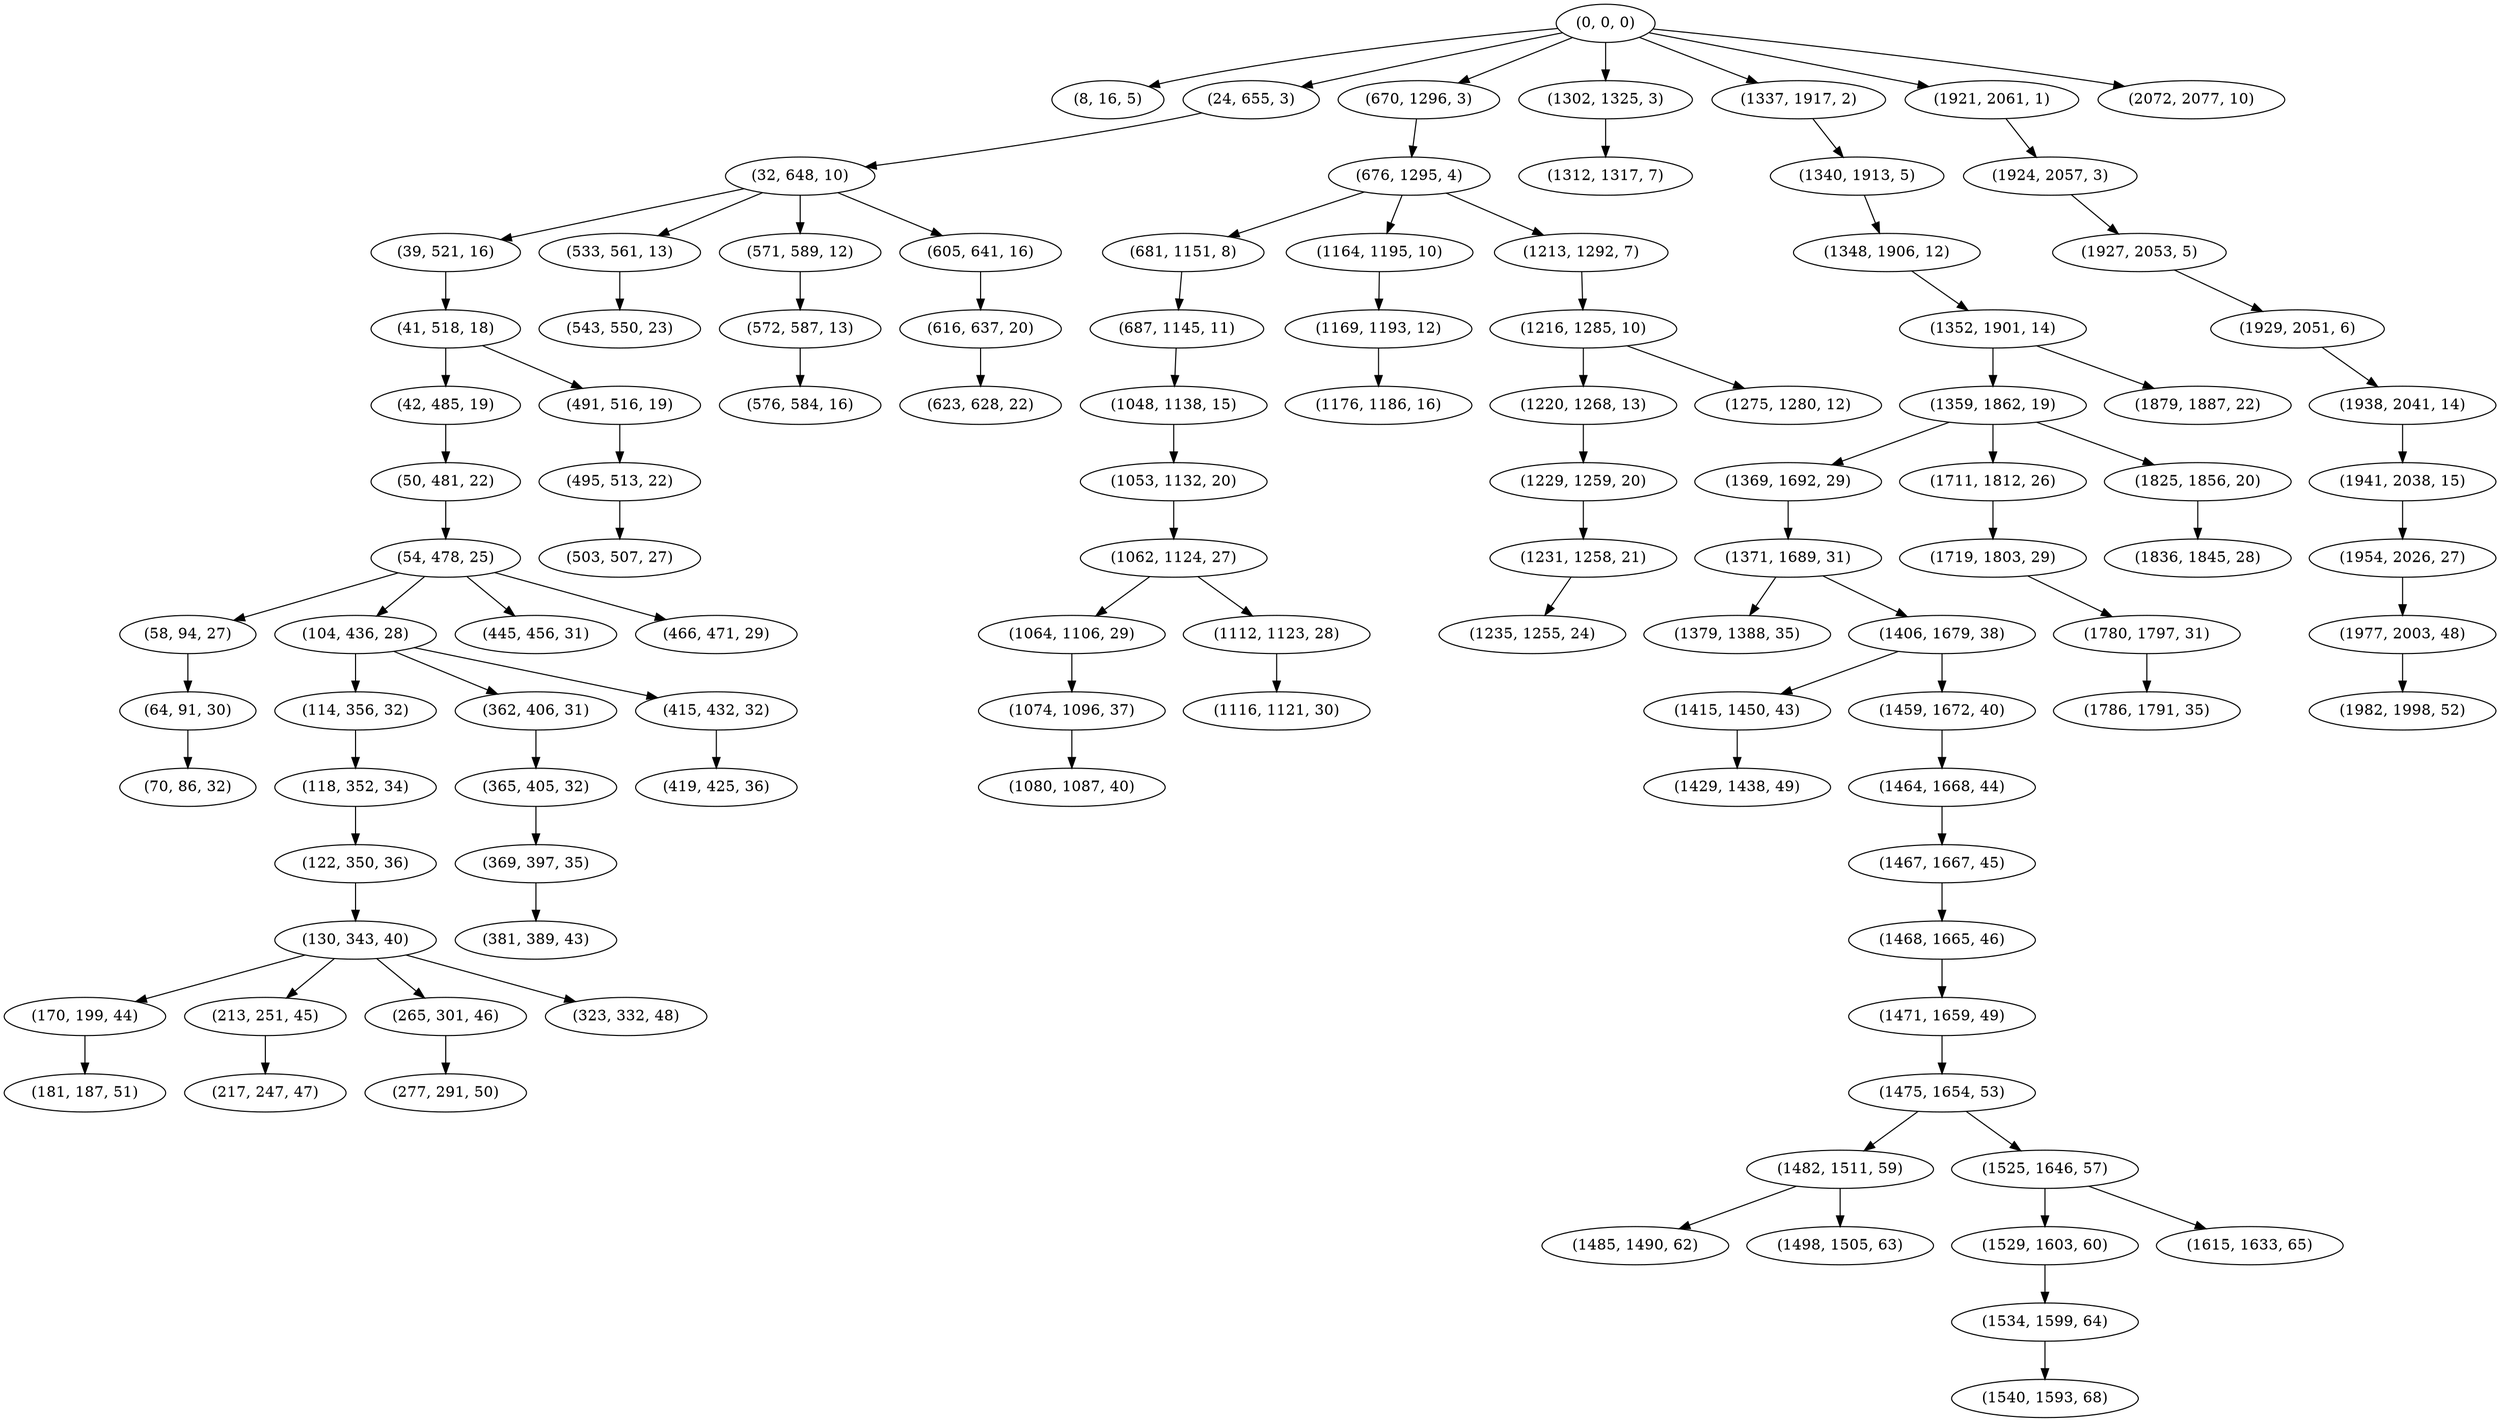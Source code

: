 digraph tree {
    "(0, 0, 0)";
    "(8, 16, 5)";
    "(24, 655, 3)";
    "(32, 648, 10)";
    "(39, 521, 16)";
    "(41, 518, 18)";
    "(42, 485, 19)";
    "(50, 481, 22)";
    "(54, 478, 25)";
    "(58, 94, 27)";
    "(64, 91, 30)";
    "(70, 86, 32)";
    "(104, 436, 28)";
    "(114, 356, 32)";
    "(118, 352, 34)";
    "(122, 350, 36)";
    "(130, 343, 40)";
    "(170, 199, 44)";
    "(181, 187, 51)";
    "(213, 251, 45)";
    "(217, 247, 47)";
    "(265, 301, 46)";
    "(277, 291, 50)";
    "(323, 332, 48)";
    "(362, 406, 31)";
    "(365, 405, 32)";
    "(369, 397, 35)";
    "(381, 389, 43)";
    "(415, 432, 32)";
    "(419, 425, 36)";
    "(445, 456, 31)";
    "(466, 471, 29)";
    "(491, 516, 19)";
    "(495, 513, 22)";
    "(503, 507, 27)";
    "(533, 561, 13)";
    "(543, 550, 23)";
    "(571, 589, 12)";
    "(572, 587, 13)";
    "(576, 584, 16)";
    "(605, 641, 16)";
    "(616, 637, 20)";
    "(623, 628, 22)";
    "(670, 1296, 3)";
    "(676, 1295, 4)";
    "(681, 1151, 8)";
    "(687, 1145, 11)";
    "(1048, 1138, 15)";
    "(1053, 1132, 20)";
    "(1062, 1124, 27)";
    "(1064, 1106, 29)";
    "(1074, 1096, 37)";
    "(1080, 1087, 40)";
    "(1112, 1123, 28)";
    "(1116, 1121, 30)";
    "(1164, 1195, 10)";
    "(1169, 1193, 12)";
    "(1176, 1186, 16)";
    "(1213, 1292, 7)";
    "(1216, 1285, 10)";
    "(1220, 1268, 13)";
    "(1229, 1259, 20)";
    "(1231, 1258, 21)";
    "(1235, 1255, 24)";
    "(1275, 1280, 12)";
    "(1302, 1325, 3)";
    "(1312, 1317, 7)";
    "(1337, 1917, 2)";
    "(1340, 1913, 5)";
    "(1348, 1906, 12)";
    "(1352, 1901, 14)";
    "(1359, 1862, 19)";
    "(1369, 1692, 29)";
    "(1371, 1689, 31)";
    "(1379, 1388, 35)";
    "(1406, 1679, 38)";
    "(1415, 1450, 43)";
    "(1429, 1438, 49)";
    "(1459, 1672, 40)";
    "(1464, 1668, 44)";
    "(1467, 1667, 45)";
    "(1468, 1665, 46)";
    "(1471, 1659, 49)";
    "(1475, 1654, 53)";
    "(1482, 1511, 59)";
    "(1485, 1490, 62)";
    "(1498, 1505, 63)";
    "(1525, 1646, 57)";
    "(1529, 1603, 60)";
    "(1534, 1599, 64)";
    "(1540, 1593, 68)";
    "(1615, 1633, 65)";
    "(1711, 1812, 26)";
    "(1719, 1803, 29)";
    "(1780, 1797, 31)";
    "(1786, 1791, 35)";
    "(1825, 1856, 20)";
    "(1836, 1845, 28)";
    "(1879, 1887, 22)";
    "(1921, 2061, 1)";
    "(1924, 2057, 3)";
    "(1927, 2053, 5)";
    "(1929, 2051, 6)";
    "(1938, 2041, 14)";
    "(1941, 2038, 15)";
    "(1954, 2026, 27)";
    "(1977, 2003, 48)";
    "(1982, 1998, 52)";
    "(2072, 2077, 10)";
    "(0, 0, 0)" -> "(8, 16, 5)";
    "(0, 0, 0)" -> "(24, 655, 3)";
    "(0, 0, 0)" -> "(670, 1296, 3)";
    "(0, 0, 0)" -> "(1302, 1325, 3)";
    "(0, 0, 0)" -> "(1337, 1917, 2)";
    "(0, 0, 0)" -> "(1921, 2061, 1)";
    "(0, 0, 0)" -> "(2072, 2077, 10)";
    "(24, 655, 3)" -> "(32, 648, 10)";
    "(32, 648, 10)" -> "(39, 521, 16)";
    "(32, 648, 10)" -> "(533, 561, 13)";
    "(32, 648, 10)" -> "(571, 589, 12)";
    "(32, 648, 10)" -> "(605, 641, 16)";
    "(39, 521, 16)" -> "(41, 518, 18)";
    "(41, 518, 18)" -> "(42, 485, 19)";
    "(41, 518, 18)" -> "(491, 516, 19)";
    "(42, 485, 19)" -> "(50, 481, 22)";
    "(50, 481, 22)" -> "(54, 478, 25)";
    "(54, 478, 25)" -> "(58, 94, 27)";
    "(54, 478, 25)" -> "(104, 436, 28)";
    "(54, 478, 25)" -> "(445, 456, 31)";
    "(54, 478, 25)" -> "(466, 471, 29)";
    "(58, 94, 27)" -> "(64, 91, 30)";
    "(64, 91, 30)" -> "(70, 86, 32)";
    "(104, 436, 28)" -> "(114, 356, 32)";
    "(104, 436, 28)" -> "(362, 406, 31)";
    "(104, 436, 28)" -> "(415, 432, 32)";
    "(114, 356, 32)" -> "(118, 352, 34)";
    "(118, 352, 34)" -> "(122, 350, 36)";
    "(122, 350, 36)" -> "(130, 343, 40)";
    "(130, 343, 40)" -> "(170, 199, 44)";
    "(130, 343, 40)" -> "(213, 251, 45)";
    "(130, 343, 40)" -> "(265, 301, 46)";
    "(130, 343, 40)" -> "(323, 332, 48)";
    "(170, 199, 44)" -> "(181, 187, 51)";
    "(213, 251, 45)" -> "(217, 247, 47)";
    "(265, 301, 46)" -> "(277, 291, 50)";
    "(362, 406, 31)" -> "(365, 405, 32)";
    "(365, 405, 32)" -> "(369, 397, 35)";
    "(369, 397, 35)" -> "(381, 389, 43)";
    "(415, 432, 32)" -> "(419, 425, 36)";
    "(491, 516, 19)" -> "(495, 513, 22)";
    "(495, 513, 22)" -> "(503, 507, 27)";
    "(533, 561, 13)" -> "(543, 550, 23)";
    "(571, 589, 12)" -> "(572, 587, 13)";
    "(572, 587, 13)" -> "(576, 584, 16)";
    "(605, 641, 16)" -> "(616, 637, 20)";
    "(616, 637, 20)" -> "(623, 628, 22)";
    "(670, 1296, 3)" -> "(676, 1295, 4)";
    "(676, 1295, 4)" -> "(681, 1151, 8)";
    "(676, 1295, 4)" -> "(1164, 1195, 10)";
    "(676, 1295, 4)" -> "(1213, 1292, 7)";
    "(681, 1151, 8)" -> "(687, 1145, 11)";
    "(687, 1145, 11)" -> "(1048, 1138, 15)";
    "(1048, 1138, 15)" -> "(1053, 1132, 20)";
    "(1053, 1132, 20)" -> "(1062, 1124, 27)";
    "(1062, 1124, 27)" -> "(1064, 1106, 29)";
    "(1062, 1124, 27)" -> "(1112, 1123, 28)";
    "(1064, 1106, 29)" -> "(1074, 1096, 37)";
    "(1074, 1096, 37)" -> "(1080, 1087, 40)";
    "(1112, 1123, 28)" -> "(1116, 1121, 30)";
    "(1164, 1195, 10)" -> "(1169, 1193, 12)";
    "(1169, 1193, 12)" -> "(1176, 1186, 16)";
    "(1213, 1292, 7)" -> "(1216, 1285, 10)";
    "(1216, 1285, 10)" -> "(1220, 1268, 13)";
    "(1216, 1285, 10)" -> "(1275, 1280, 12)";
    "(1220, 1268, 13)" -> "(1229, 1259, 20)";
    "(1229, 1259, 20)" -> "(1231, 1258, 21)";
    "(1231, 1258, 21)" -> "(1235, 1255, 24)";
    "(1302, 1325, 3)" -> "(1312, 1317, 7)";
    "(1337, 1917, 2)" -> "(1340, 1913, 5)";
    "(1340, 1913, 5)" -> "(1348, 1906, 12)";
    "(1348, 1906, 12)" -> "(1352, 1901, 14)";
    "(1352, 1901, 14)" -> "(1359, 1862, 19)";
    "(1352, 1901, 14)" -> "(1879, 1887, 22)";
    "(1359, 1862, 19)" -> "(1369, 1692, 29)";
    "(1359, 1862, 19)" -> "(1711, 1812, 26)";
    "(1359, 1862, 19)" -> "(1825, 1856, 20)";
    "(1369, 1692, 29)" -> "(1371, 1689, 31)";
    "(1371, 1689, 31)" -> "(1379, 1388, 35)";
    "(1371, 1689, 31)" -> "(1406, 1679, 38)";
    "(1406, 1679, 38)" -> "(1415, 1450, 43)";
    "(1406, 1679, 38)" -> "(1459, 1672, 40)";
    "(1415, 1450, 43)" -> "(1429, 1438, 49)";
    "(1459, 1672, 40)" -> "(1464, 1668, 44)";
    "(1464, 1668, 44)" -> "(1467, 1667, 45)";
    "(1467, 1667, 45)" -> "(1468, 1665, 46)";
    "(1468, 1665, 46)" -> "(1471, 1659, 49)";
    "(1471, 1659, 49)" -> "(1475, 1654, 53)";
    "(1475, 1654, 53)" -> "(1482, 1511, 59)";
    "(1475, 1654, 53)" -> "(1525, 1646, 57)";
    "(1482, 1511, 59)" -> "(1485, 1490, 62)";
    "(1482, 1511, 59)" -> "(1498, 1505, 63)";
    "(1525, 1646, 57)" -> "(1529, 1603, 60)";
    "(1525, 1646, 57)" -> "(1615, 1633, 65)";
    "(1529, 1603, 60)" -> "(1534, 1599, 64)";
    "(1534, 1599, 64)" -> "(1540, 1593, 68)";
    "(1711, 1812, 26)" -> "(1719, 1803, 29)";
    "(1719, 1803, 29)" -> "(1780, 1797, 31)";
    "(1780, 1797, 31)" -> "(1786, 1791, 35)";
    "(1825, 1856, 20)" -> "(1836, 1845, 28)";
    "(1921, 2061, 1)" -> "(1924, 2057, 3)";
    "(1924, 2057, 3)" -> "(1927, 2053, 5)";
    "(1927, 2053, 5)" -> "(1929, 2051, 6)";
    "(1929, 2051, 6)" -> "(1938, 2041, 14)";
    "(1938, 2041, 14)" -> "(1941, 2038, 15)";
    "(1941, 2038, 15)" -> "(1954, 2026, 27)";
    "(1954, 2026, 27)" -> "(1977, 2003, 48)";
    "(1977, 2003, 48)" -> "(1982, 1998, 52)";
}
